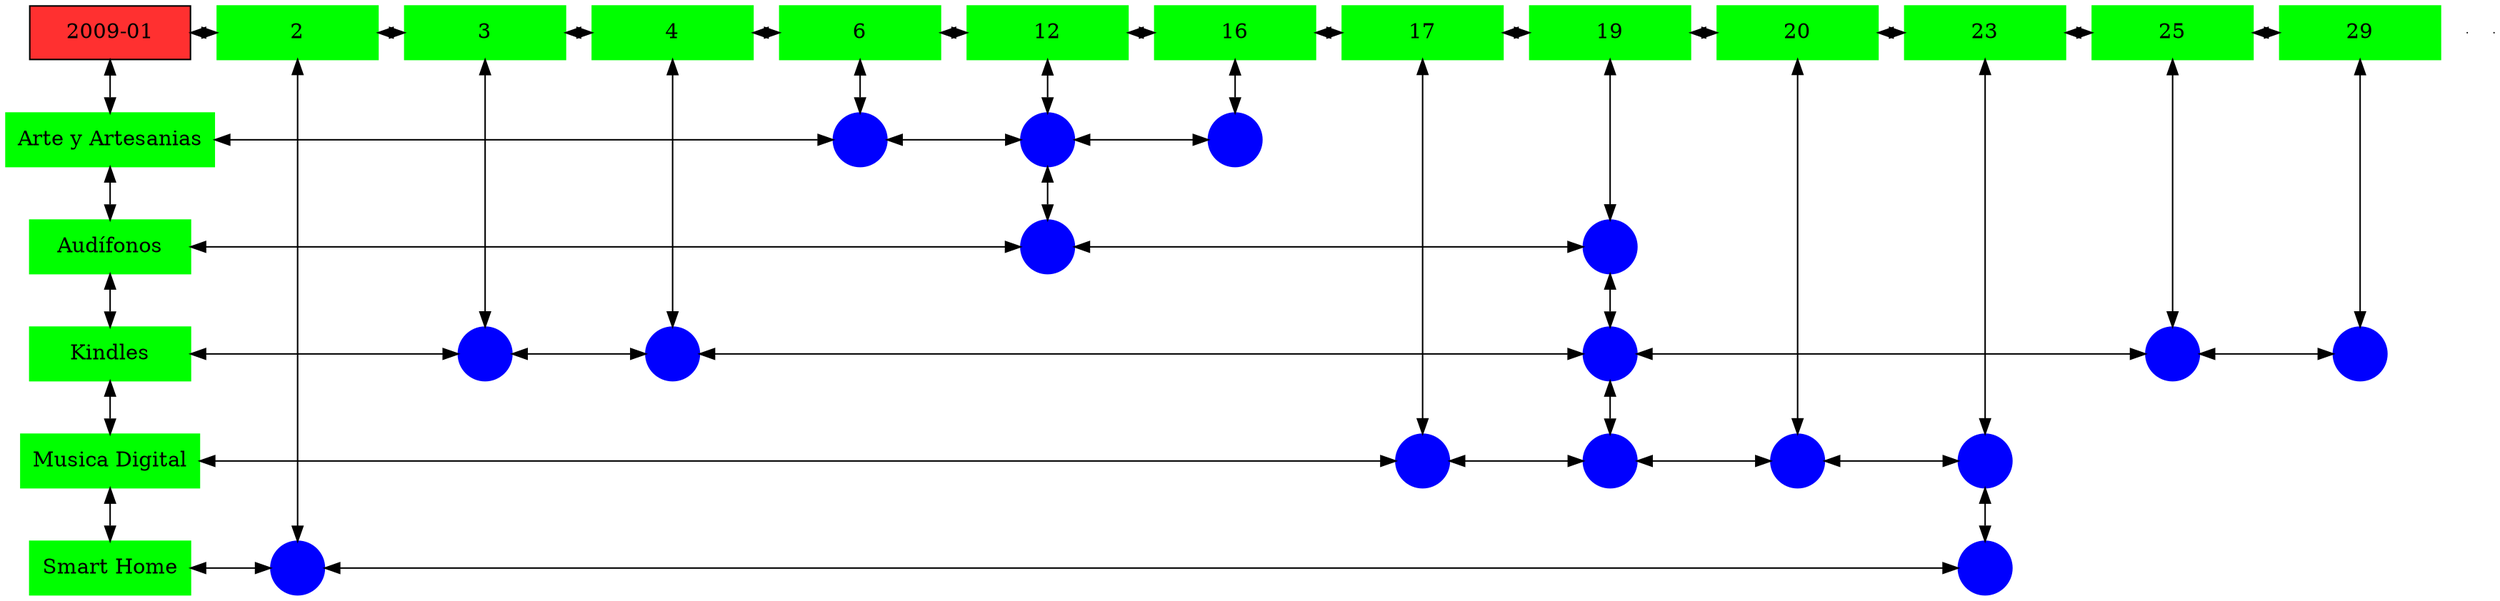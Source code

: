digraph G{
node[shape="box"];
nodeMt[ label = "2009-01", width = 1.5, style = filled, fillcolor = firebrick1, group = 1 ];
e0[ shape = point, width = 0 ];
e1[ shape = point, width = 0 ];
node0xc00224c1e0[label="2",color=green,style =filled,width = 1.5 group=2];
nodeMt->node0xc00224c1e0[dir="both"];
{rank=same;nodeMt;node0xc00224c1e0;}
node0xc0022f7450[label="3",color=green,style =filled,width = 1.5 group=3];
node0xc00224c1e0->node0xc0022f7450[dir="both"];
{rank=same;node0xc00224c1e0;node0xc0022f7450;}
node0xc0022cc370[label="4",color=green,style =filled,width = 1.5 group=4];
node0xc0022f7450->node0xc0022cc370[dir="both"];
{rank=same;node0xc0022f7450;node0xc0022cc370;}
node0xc001fdf9f0[label="6",color=green,style =filled,width = 1.5 group=6];
node0xc0022cc370->node0xc001fdf9f0[dir="both"];
{rank=same;node0xc0022cc370;node0xc001fdf9f0;}
node0xc002003680[label="12",color=green,style =filled,width = 1.5 group=12];
node0xc001fdf9f0->node0xc002003680[dir="both"];
{rank=same;node0xc001fdf9f0;node0xc002003680;}
node0xc001ec1220[label="16",color=green,style =filled,width = 1.5 group=16];
node0xc002003680->node0xc001ec1220[dir="both"];
{rank=same;node0xc002003680;node0xc001ec1220;}
node0xc001f5c2d0[label="17",color=green,style =filled,width = 1.5 group=17];
node0xc001ec1220->node0xc001f5c2d0[dir="both"];
{rank=same;node0xc001ec1220;node0xc001f5c2d0;}
node0xc001f114f0[label="19",color=green,style =filled,width = 1.5 group=19];
node0xc001f5c2d0->node0xc001f114f0[dir="both"];
{rank=same;node0xc001f5c2d0;node0xc001f114f0;}
node0xc0021cad20[label="20",color=green,style =filled,width = 1.5 group=20];
node0xc001f114f0->node0xc0021cad20[dir="both"];
{rank=same;node0xc001f114f0;node0xc0021cad20;}
node0xc0021cb270[label="23",color=green,style =filled,width = 1.5 group=23];
node0xc0021cad20->node0xc0021cb270[dir="both"];
{rank=same;node0xc0021cad20;node0xc0021cb270;}
node0xc001fdf360[label="25",color=green,style =filled,width = 1.5 group=25];
node0xc0021cb270->node0xc001fdf360[dir="both"];
{rank=same;node0xc0021cb270;node0xc001fdf360;}
node0xc001e54230[label="29",color=green,style =filled,width = 1.5 group=29];
node0xc001fdf360->node0xc001e54230[dir="both"];
{rank=same;node0xc001fdf360;node0xc001e54230;}
node0xc001ec11d0[label="Arte y Artesanias",color=green,style =filled width = 1.5 group=1];
node0xc001fdd480[label="",color=blue,style =filled, width = 0.5 group=6 shape=circle];
node0xc001ec11d0->node0xc001fdd480[dir="both"];
{rank=same;node0xc001ec11d0;node0xc001fdd480;}
node0xc001ff9f80[label="",color=blue,style =filled, width = 0.5 group=12 shape=circle];
node0xc001fdd480->node0xc001ff9f80[dir="both"];
{rank=same;node0xc001ff9f80;node0xc001fdd480;}
node0xc001ebd180[label="",color=blue,style =filled, width = 0.5 group=16 shape=circle];
node0xc001ff9f80->node0xc001ebd180[dir="both"];
{rank=same;node0xc001ebd180;node0xc001ff9f80;}
node0xc002040370[label="Audífonos",color=green,style =filled width = 1.5 group=1];
node0xc002039080[label="",color=blue,style =filled, width = 0.5 group=12 shape=circle];
node0xc002040370->node0xc002039080[dir="both"];
{rank=same;node0xc002040370;node0xc002039080;}
node0xc0022f1000[label="",color=blue,style =filled, width = 0.5 group=19 shape=circle];
node0xc002039080->node0xc0022f1000[dir="both"];
{rank=same;node0xc0022f1000;node0xc002039080;}
node0xc001e541e0[label="Kindles",color=green,style =filled width = 1.5 group=1];
node0xc0022f1b00[label="",color=blue,style =filled, width = 0.5 group=3 shape=circle];
node0xc001e541e0->node0xc0022f1b00[dir="both"];
{rank=same;node0xc001e541e0;node0xc0022f1b00;}
node0xc0022c7180[label="",color=blue,style =filled, width = 0.5 group=4 shape=circle];
node0xc0022f1b00->node0xc0022c7180[dir="both"];
{rank=same;node0xc0022c7180;node0xc0022f1b00;}
node0xc0022f0100[label="",color=blue,style =filled, width = 0.5 group=19 shape=circle];
node0xc0022c7180->node0xc0022f0100[dir="both"];
{rank=same;node0xc0022f0100;node0xc0022c7180;}
node0xc001fdcf80[label="",color=blue,style =filled, width = 0.5 group=25 shape=circle];
node0xc0022f0100->node0xc001fdcf80[dir="both"];
{rank=same;node0xc001fdcf80;node0xc0022f0100;}
node0xc001e45500[label="",color=blue,style =filled, width = 0.5 group=29 shape=circle];
node0xc001fdcf80->node0xc001e45500[dir="both"];
{rank=same;node0xc001e45500;node0xc001fdcf80;}
node0xc001f114a0[label="Musica Digital",color=green,style =filled width = 1.5 group=1];
node0xc001f5a380[label="",color=blue,style =filled, width = 0.5 group=17 shape=circle];
node0xc001f114a0->node0xc001f5a380[dir="both"];
{rank=same;node0xc001f114a0;node0xc001f5a380;}
node0xc001f12980[label="",color=blue,style =filled, width = 0.5 group=19 shape=circle];
node0xc001f5a380->node0xc001f12980[dir="both"];
{rank=same;node0xc001f12980;node0xc001f5a380;}
node0xc0021c3500[label="",color=blue,style =filled, width = 0.5 group=20 shape=circle];
node0xc001f12980->node0xc0021c3500[dir="both"];
{rank=same;node0xc0021c3500;node0xc001f12980;}
node0xc002305700[label="",color=blue,style =filled, width = 0.5 group=23 shape=circle];
node0xc0021c3500->node0xc002305700[dir="both"];
{rank=same;node0xc002305700;node0xc0021c3500;}
node0xc0021cb220[label="Smart Home",color=green,style =filled width = 1.5 group=1];
node0xc002246a80[label="",color=blue,style =filled, width = 0.5 group=2 shape=circle];
node0xc0021cb220->node0xc002246a80[dir="both"];
{rank=same;node0xc0021cb220;node0xc002246a80;}
node0xc0021c3900[label="",color=blue,style =filled, width = 0.5 group=23 shape=circle];
node0xc002246a80->node0xc0021c3900[dir="both"];
{rank=same;node0xc0021c3900;node0xc002246a80;}
node0xc00224c1e0->node0xc002246a80[dir="both"];
node0xc0022f7450->node0xc0022f1b00[dir="both"];
node0xc0022cc370->node0xc0022c7180[dir="both"];
node0xc001fdf9f0->node0xc001fdd480[dir="both"];
node0xc002003680->node0xc001ff9f80[dir="both"];
node0xc001ff9f80->node0xc002039080[dir="both"];
node0xc001ec1220->node0xc001ebd180[dir="both"];
node0xc001f5c2d0->node0xc001f5a380[dir="both"];
node0xc001f114f0->node0xc0022f1000[dir="both"];
node0xc0022f1000->node0xc0022f0100[dir="both"];
node0xc0022f0100->node0xc001f12980[dir="both"];
node0xc0021cad20->node0xc0021c3500[dir="both"];
node0xc0021cb270->node0xc002305700[dir="both"];
node0xc002305700->node0xc0021c3900[dir="both"];
node0xc001fdf360->node0xc001fdcf80[dir="both"];
node0xc001e54230->node0xc001e45500[dir="both"];
nodeMt->node0xc001ec11d0[dir="both"];
node0xc001ec11d0->node0xc002040370[dir="both"];
node0xc002040370->node0xc001e541e0[dir="both"];
node0xc001e541e0->node0xc001f114a0[dir="both"];
node0xc001f114a0->node0xc0021cb220[dir="both"];
}
